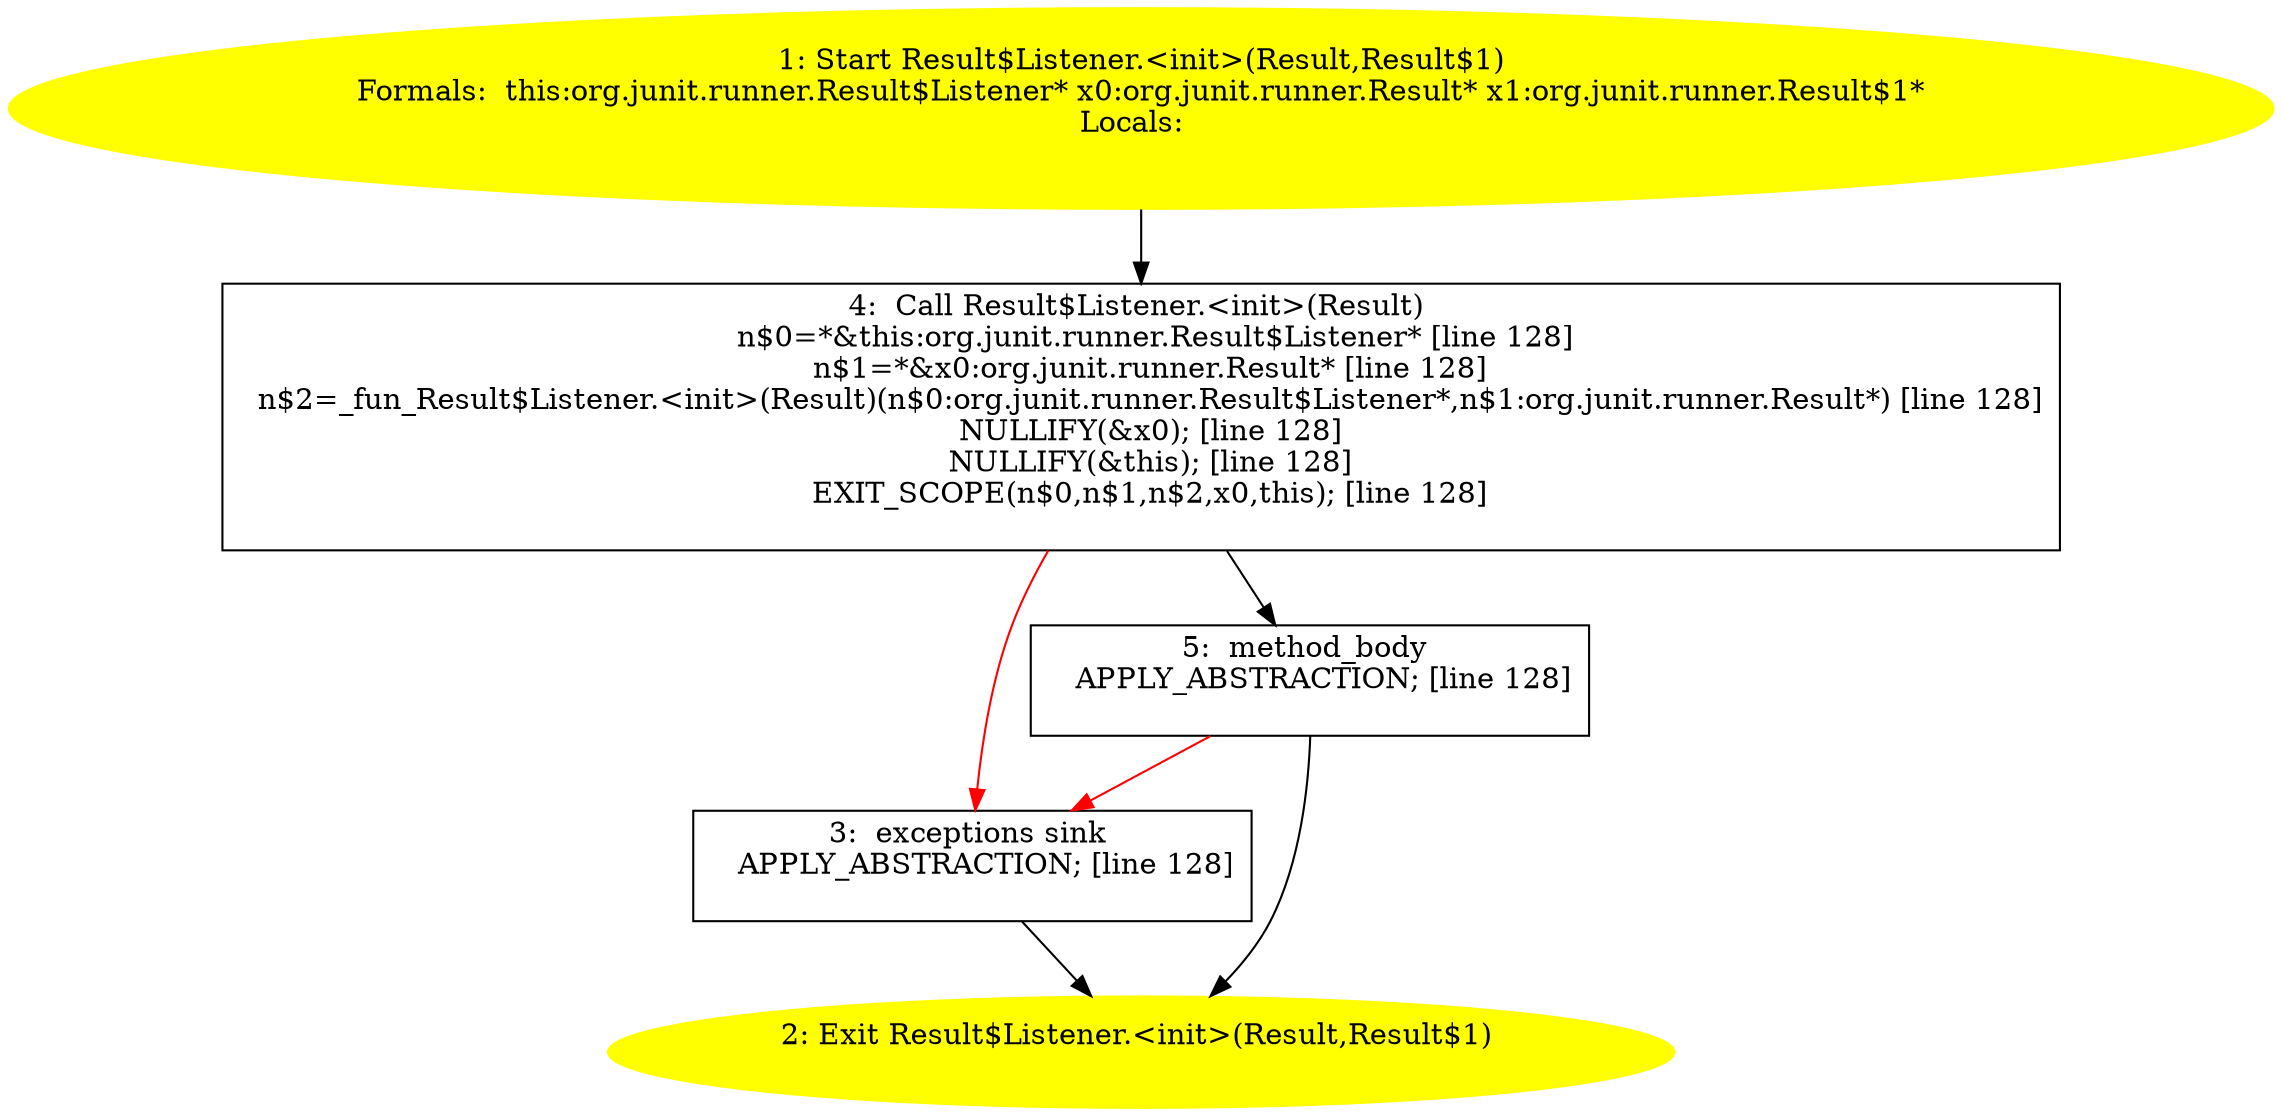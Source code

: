 /* @generated */
digraph cfg {
"org.junit.runner.Result$Listener.<init>(org.junit.runner.Result,org.junit.runner.Result$1).3adbd3772c36a75fd67a8a3d0e76cb78_1" [label="1: Start Result$Listener.<init>(Result,Result$1)\nFormals:  this:org.junit.runner.Result$Listener* x0:org.junit.runner.Result* x1:org.junit.runner.Result$1*\nLocals:  \n  " color=yellow style=filled]
	

	 "org.junit.runner.Result$Listener.<init>(org.junit.runner.Result,org.junit.runner.Result$1).3adbd3772c36a75fd67a8a3d0e76cb78_1" -> "org.junit.runner.Result$Listener.<init>(org.junit.runner.Result,org.junit.runner.Result$1).3adbd3772c36a75fd67a8a3d0e76cb78_4" ;
"org.junit.runner.Result$Listener.<init>(org.junit.runner.Result,org.junit.runner.Result$1).3adbd3772c36a75fd67a8a3d0e76cb78_2" [label="2: Exit Result$Listener.<init>(Result,Result$1) \n  " color=yellow style=filled]
	

"org.junit.runner.Result$Listener.<init>(org.junit.runner.Result,org.junit.runner.Result$1).3adbd3772c36a75fd67a8a3d0e76cb78_3" [label="3:  exceptions sink \n   APPLY_ABSTRACTION; [line 128]\n " shape="box"]
	

	 "org.junit.runner.Result$Listener.<init>(org.junit.runner.Result,org.junit.runner.Result$1).3adbd3772c36a75fd67a8a3d0e76cb78_3" -> "org.junit.runner.Result$Listener.<init>(org.junit.runner.Result,org.junit.runner.Result$1).3adbd3772c36a75fd67a8a3d0e76cb78_2" ;
"org.junit.runner.Result$Listener.<init>(org.junit.runner.Result,org.junit.runner.Result$1).3adbd3772c36a75fd67a8a3d0e76cb78_4" [label="4:  Call Result$Listener.<init>(Result) \n   n$0=*&this:org.junit.runner.Result$Listener* [line 128]\n  n$1=*&x0:org.junit.runner.Result* [line 128]\n  n$2=_fun_Result$Listener.<init>(Result)(n$0:org.junit.runner.Result$Listener*,n$1:org.junit.runner.Result*) [line 128]\n  NULLIFY(&x0); [line 128]\n  NULLIFY(&this); [line 128]\n  EXIT_SCOPE(n$0,n$1,n$2,x0,this); [line 128]\n " shape="box"]
	

	 "org.junit.runner.Result$Listener.<init>(org.junit.runner.Result,org.junit.runner.Result$1).3adbd3772c36a75fd67a8a3d0e76cb78_4" -> "org.junit.runner.Result$Listener.<init>(org.junit.runner.Result,org.junit.runner.Result$1).3adbd3772c36a75fd67a8a3d0e76cb78_5" ;
	 "org.junit.runner.Result$Listener.<init>(org.junit.runner.Result,org.junit.runner.Result$1).3adbd3772c36a75fd67a8a3d0e76cb78_4" -> "org.junit.runner.Result$Listener.<init>(org.junit.runner.Result,org.junit.runner.Result$1).3adbd3772c36a75fd67a8a3d0e76cb78_3" [color="red" ];
"org.junit.runner.Result$Listener.<init>(org.junit.runner.Result,org.junit.runner.Result$1).3adbd3772c36a75fd67a8a3d0e76cb78_5" [label="5:  method_body \n   APPLY_ABSTRACTION; [line 128]\n " shape="box"]
	

	 "org.junit.runner.Result$Listener.<init>(org.junit.runner.Result,org.junit.runner.Result$1).3adbd3772c36a75fd67a8a3d0e76cb78_5" -> "org.junit.runner.Result$Listener.<init>(org.junit.runner.Result,org.junit.runner.Result$1).3adbd3772c36a75fd67a8a3d0e76cb78_2" ;
	 "org.junit.runner.Result$Listener.<init>(org.junit.runner.Result,org.junit.runner.Result$1).3adbd3772c36a75fd67a8a3d0e76cb78_5" -> "org.junit.runner.Result$Listener.<init>(org.junit.runner.Result,org.junit.runner.Result$1).3adbd3772c36a75fd67a8a3d0e76cb78_3" [color="red" ];
}
